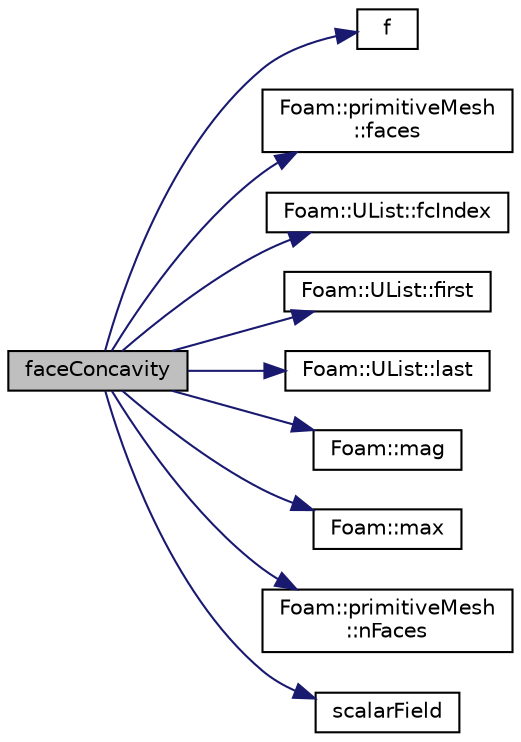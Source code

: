 digraph "faceConcavity"
{
  bgcolor="transparent";
  edge [fontname="Helvetica",fontsize="10",labelfontname="Helvetica",labelfontsize="10"];
  node [fontname="Helvetica",fontsize="10",shape=record];
  rankdir="LR";
  Node1 [label="faceConcavity",height=0.2,width=0.4,color="black", fillcolor="grey75", style="filled", fontcolor="black"];
  Node1 -> Node2 [color="midnightblue",fontsize="10",style="solid",fontname="Helvetica"];
  Node2 [label="f",height=0.2,width=0.4,color="black",URL="$a03922.html#a888be93833ac7a23170555c69c690288"];
  Node1 -> Node3 [color="midnightblue",fontsize="10",style="solid",fontname="Helvetica"];
  Node3 [label="Foam::primitiveMesh\l::faces",height=0.2,width=0.4,color="black",URL="$a01967.html#a23ca4b0f5e216674cd6bdd98aa90563e",tooltip="Return faces. "];
  Node1 -> Node4 [color="midnightblue",fontsize="10",style="solid",fontname="Helvetica"];
  Node4 [label="Foam::UList::fcIndex",height=0.2,width=0.4,color="black",URL="$a02731.html#af4d05e19e6cdc80f0c7acd5bbe250f69",tooltip="Return the forward circular index, i.e. the next index. "];
  Node1 -> Node5 [color="midnightblue",fontsize="10",style="solid",fontname="Helvetica"];
  Node5 [label="Foam::UList::first",height=0.2,width=0.4,color="black",URL="$a02731.html#a1c9828bc3de9502754d944c95a2ce0d9",tooltip="Return the first element of the list. "];
  Node1 -> Node6 [color="midnightblue",fontsize="10",style="solid",fontname="Helvetica"];
  Node6 [label="Foam::UList::last",height=0.2,width=0.4,color="black",URL="$a02731.html#aef07c02ea1c27bdb5906043b399e0ff0",tooltip="Return the last element of the list. "];
  Node1 -> Node7 [color="midnightblue",fontsize="10",style="solid",fontname="Helvetica"];
  Node7 [label="Foam::mag",height=0.2,width=0.4,color="black",URL="$a10725.html#a929da2a3fdcf3dacbbe0487d3a330dae"];
  Node1 -> Node8 [color="midnightblue",fontsize="10",style="solid",fontname="Helvetica"];
  Node8 [label="Foam::max",height=0.2,width=0.4,color="black",URL="$a10725.html#ac993e906cf2774ae77e666bc24e81733"];
  Node1 -> Node9 [color="midnightblue",fontsize="10",style="solid",fontname="Helvetica"];
  Node9 [label="Foam::primitiveMesh\l::nFaces",height=0.2,width=0.4,color="black",URL="$a01967.html#a9be088de373a98524a153de7da0e92e8"];
  Node1 -> Node10 [color="midnightblue",fontsize="10",style="solid",fontname="Helvetica"];
  Node10 [label="scalarField",height=0.2,width=0.4,color="black",URL="$a04311.html#afcd8855c276a98ae9604b35c8fb5b81e"];
}
